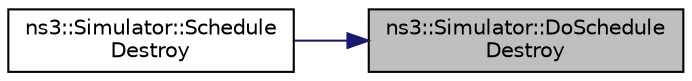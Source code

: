 digraph "ns3::Simulator::DoScheduleDestroy"
{
 // LATEX_PDF_SIZE
  edge [fontname="Helvetica",fontsize="10",labelfontname="Helvetica",labelfontsize="10"];
  node [fontname="Helvetica",fontsize="10",shape=record];
  rankdir="RL";
  Node1 [label="ns3::Simulator::DoSchedule\lDestroy",height=0.2,width=0.4,color="black", fillcolor="grey75", style="filled", fontcolor="black",tooltip="Implementation of the various ScheduleDestroy methods."];
  Node1 -> Node2 [dir="back",color="midnightblue",fontsize="10",style="solid",fontname="Helvetica"];
  Node2 [label="ns3::Simulator::Schedule\lDestroy",height=0.2,width=0.4,color="black", fillcolor="white", style="filled",URL="$classns3_1_1_simulator.html#ab91bf34bb607a2c3145fd0f0200f865c",tooltip="Schedule an event to run at the end of the simulation, after the Stop() time or condition has been re..."];
}
